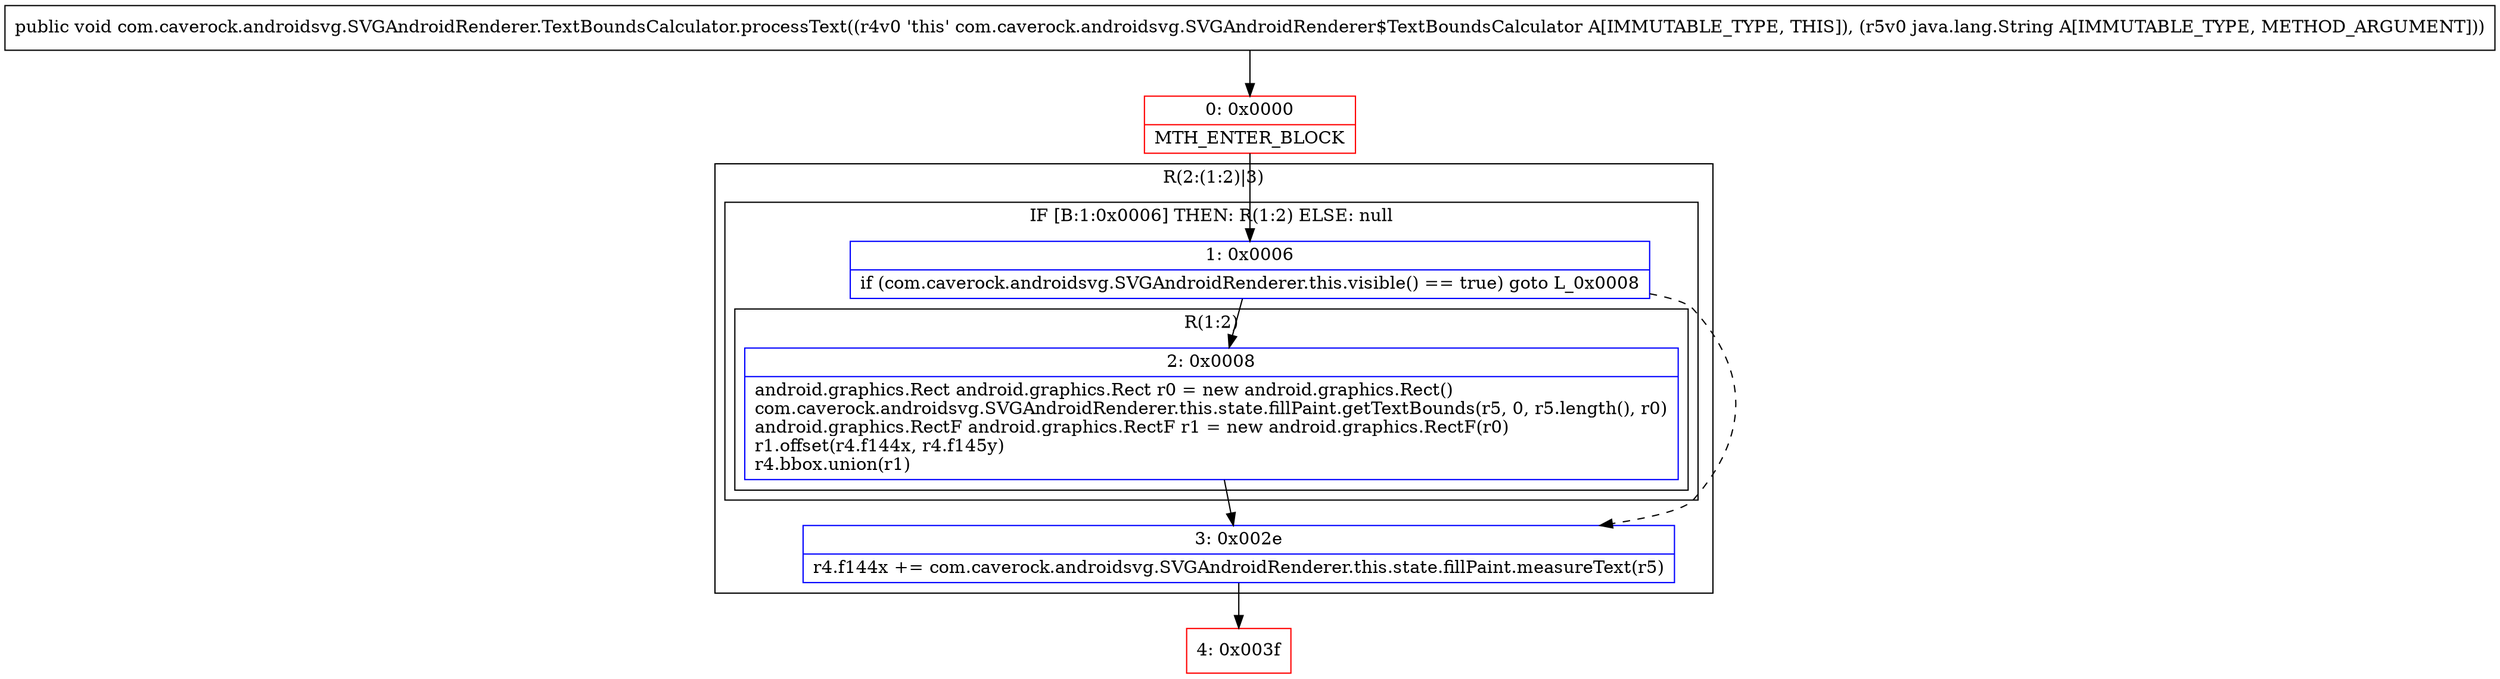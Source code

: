 digraph "CFG forcom.caverock.androidsvg.SVGAndroidRenderer.TextBoundsCalculator.processText(Ljava\/lang\/String;)V" {
subgraph cluster_Region_1754716635 {
label = "R(2:(1:2)|3)";
node [shape=record,color=blue];
subgraph cluster_IfRegion_828988320 {
label = "IF [B:1:0x0006] THEN: R(1:2) ELSE: null";
node [shape=record,color=blue];
Node_1 [shape=record,label="{1\:\ 0x0006|if (com.caverock.androidsvg.SVGAndroidRenderer.this.visible() == true) goto L_0x0008\l}"];
subgraph cluster_Region_729915876 {
label = "R(1:2)";
node [shape=record,color=blue];
Node_2 [shape=record,label="{2\:\ 0x0008|android.graphics.Rect android.graphics.Rect r0 = new android.graphics.Rect()\lcom.caverock.androidsvg.SVGAndroidRenderer.this.state.fillPaint.getTextBounds(r5, 0, r5.length(), r0)\landroid.graphics.RectF android.graphics.RectF r1 = new android.graphics.RectF(r0)\lr1.offset(r4.f144x, r4.f145y)\lr4.bbox.union(r1)\l}"];
}
}
Node_3 [shape=record,label="{3\:\ 0x002e|r4.f144x += com.caverock.androidsvg.SVGAndroidRenderer.this.state.fillPaint.measureText(r5)\l}"];
}
Node_0 [shape=record,color=red,label="{0\:\ 0x0000|MTH_ENTER_BLOCK\l}"];
Node_4 [shape=record,color=red,label="{4\:\ 0x003f}"];
MethodNode[shape=record,label="{public void com.caverock.androidsvg.SVGAndroidRenderer.TextBoundsCalculator.processText((r4v0 'this' com.caverock.androidsvg.SVGAndroidRenderer$TextBoundsCalculator A[IMMUTABLE_TYPE, THIS]), (r5v0 java.lang.String A[IMMUTABLE_TYPE, METHOD_ARGUMENT])) }"];
MethodNode -> Node_0;
Node_1 -> Node_2;
Node_1 -> Node_3[style=dashed];
Node_2 -> Node_3;
Node_3 -> Node_4;
Node_0 -> Node_1;
}


